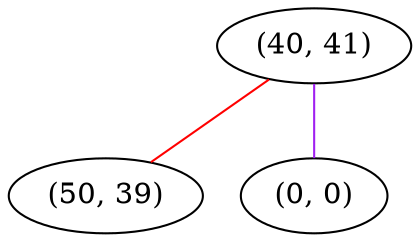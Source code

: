 graph "" {
"(40, 41)";
"(50, 39)";
"(0, 0)";
"(40, 41)" -- "(50, 39)"  [color=red, key=0, weight=1];
"(40, 41)" -- "(0, 0)"  [color=purple, key=0, weight=4];
}
